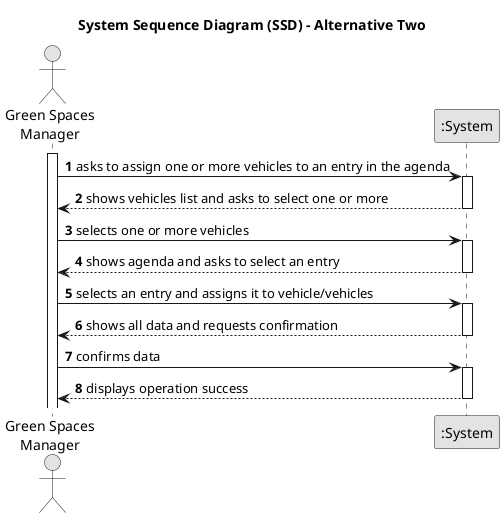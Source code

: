@startuml
skinparam monochrome true
skinparam packageStyle rectangle
skinparam shadowing false

title System Sequence Diagram (SSD) - Alternative Two

autonumber

actor "Green Spaces\nManager" as GSM
participant ":System" as System

activate GSM

    GSM -> System : asks to assign one or more vehicles to an entry in the agenda
    activate System

        System --> GSM : shows vehicles list and asks to select one or more
    deactivate System

    GSM -> System : selects one or more vehicles
    activate System

        System --> GSM : shows agenda and asks to select an entry
    deactivate System

    GSM -> System : selects an entry and assigns it to vehicle/vehicles
    activate System

        System --> GSM : shows all data and requests confirmation
    deactivate System

    GSM -> System : confirms data
    activate System

        System --> GSM : displays operation success
    deactivate System

@enduml